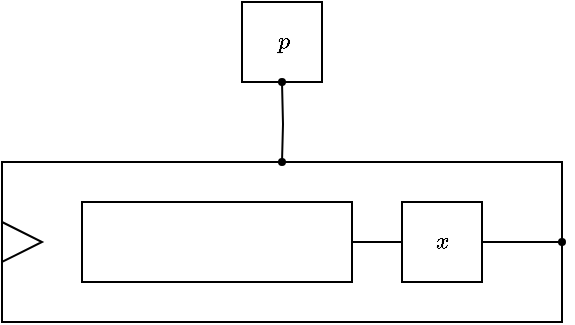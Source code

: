 <mxfile version="12.3.2" type="device" pages="1"><diagram id="PoPPIY2Wb3wSqr6sPwhv" name="Page-1"><mxGraphModel dx="496" dy="229" grid="1" gridSize="10" guides="1" tooltips="1" connect="1" arrows="1" fold="1" page="1" pageScale="1" pageWidth="600" pageHeight="240" background="none" math="1" shadow="0"><root><mxCell id="0"/><mxCell id="1" parent="0"/><mxCell id="wy5VnYfgSzdggbIT23ut-1" value="" style="group" vertex="1" connectable="0" parent="1"><mxGeometry x="160" y="40" width="280" height="160" as="geometry"/></mxCell><mxCell id="hj-fyfRAJuirk-NXl9N9-48" style="edgeStyle=orthogonalEdgeStyle;rounded=0;orthogonalLoop=1;jettySize=auto;html=1;exitX=0.5;exitY=0;exitDx=0;exitDy=0;startArrow=oval;startFill=1;fontSize=10;entryX=0.5;entryY=0;entryDx=0;entryDy=0;endSize=3;startSize=3;endArrow=oval;endFill=1;" parent="wy5VnYfgSzdggbIT23ut-1" target="hj-fyfRAJuirk-NXl9N9-17" edge="1"><mxGeometry relative="1" as="geometry"><mxPoint x="140" y="40" as="sourcePoint"/></mxGeometry></mxCell><mxCell id="hj-fyfRAJuirk-NXl9N9-17" value="" style="rounded=0;whiteSpace=wrap;html=1;align=center;fontSize=10;fillColor=none;" parent="wy5VnYfgSzdggbIT23ut-1" vertex="1"><mxGeometry y="80" width="280" height="80" as="geometry"/></mxCell><mxCell id="hj-fyfRAJuirk-NXl9N9-19" value="" style="triangle;whiteSpace=wrap;html=1;rounded=0;fontSize=10;" parent="wy5VnYfgSzdggbIT23ut-1" vertex="1"><mxGeometry y="110" width="20" height="20" as="geometry"/></mxCell><mxCell id="hj-fyfRAJuirk-NXl9N9-24" value="$$p$$" style="text;html=1;resizable=0;points=[];autosize=1;align=center;verticalAlign=middle;spacingTop=0;fontSize=10;spacing=0;" parent="wy5VnYfgSzdggbIT23ut-1" vertex="1"><mxGeometry x="130" y="10" width="20" height="20" as="geometry"/></mxCell><mxCell id="hj-fyfRAJuirk-NXl9N9-46" style="edgeStyle=orthogonalEdgeStyle;rounded=0;orthogonalLoop=1;jettySize=auto;html=1;exitX=1;exitY=0.5;exitDx=0;exitDy=0;entryX=1;entryY=0.5;entryDx=0;entryDy=0;startArrow=none;startFill=0;fontSize=10;startSize=3;endSize=3;endArrow=oval;endFill=1;" parent="wy5VnYfgSzdggbIT23ut-1" source="hj-fyfRAJuirk-NXl9N9-43" target="hj-fyfRAJuirk-NXl9N9-17" edge="1"><mxGeometry relative="1" as="geometry"><Array as="points"><mxPoint x="250" y="120"/><mxPoint x="250" y="120"/></Array></mxGeometry></mxCell><mxCell id="hj-fyfRAJuirk-NXl9N9-43" value="$$x$$" style="whiteSpace=wrap;html=1;aspect=fixed;rounded=0;fontSize=10;align=center;spacing=0;" parent="wy5VnYfgSzdggbIT23ut-1" vertex="1"><mxGeometry x="200" y="100" width="40" height="40" as="geometry"/></mxCell><mxCell id="hj-fyfRAJuirk-NXl9N9-51" value="" style="group" parent="wy5VnYfgSzdggbIT23ut-1" vertex="1" connectable="0"><mxGeometry x="40" y="100" width="135" height="40" as="geometry"/></mxCell><mxCell id="hj-fyfRAJuirk-NXl9N9-49" value="" style="group" parent="hj-fyfRAJuirk-NXl9N9-51" vertex="1" connectable="0"><mxGeometry width="135" height="40" as="geometry"/></mxCell><mxCell id="hj-fyfRAJuirk-NXl9N9-37" value="$$x=1$$" style="text;html=1;strokeColor=none;fillColor=none;align=left;verticalAlign=middle;whiteSpace=wrap;rounded=0;fontSize=10;spacing=0;" parent="hj-fyfRAJuirk-NXl9N9-49" vertex="1"><mxGeometry x="95" width="40" height="20" as="geometry"/></mxCell><mxCell id="hj-fyfRAJuirk-NXl9N9-36" value="$$x=0$$" style="text;html=1;strokeColor=none;fillColor=none;align=left;verticalAlign=middle;whiteSpace=wrap;rounded=0;fontSize=10;spacing=0;" parent="hj-fyfRAJuirk-NXl9N9-49" vertex="1"><mxGeometry x="95" y="20" width="40" height="20" as="geometry"/></mxCell><mxCell id="hj-fyfRAJuirk-NXl9N9-35" value="$$1-p,$$" style="text;html=1;strokeColor=none;fillColor=none;align=left;verticalAlign=middle;whiteSpace=wrap;rounded=0;fontSize=10;spacing=0;" parent="hj-fyfRAJuirk-NXl9N9-49" vertex="1"><mxGeometry x="60" y="20" width="35" height="20" as="geometry"/></mxCell><mxCell id="hj-fyfRAJuirk-NXl9N9-33" value="$$P(X)=\Bigg\{$$" style="text;html=1;strokeColor=none;fillColor=none;align=left;verticalAlign=middle;whiteSpace=wrap;rounded=0;fontSize=10;spacing=0;spacingTop=0;" parent="hj-fyfRAJuirk-NXl9N9-49" vertex="1"><mxGeometry width="60" height="40" as="geometry"/></mxCell><mxCell id="hj-fyfRAJuirk-NXl9N9-34" value="$$p,$$" style="text;html=1;strokeColor=none;fillColor=none;align=left;verticalAlign=middle;whiteSpace=wrap;rounded=0;fontSize=10;spacing=0;" parent="hj-fyfRAJuirk-NXl9N9-49" vertex="1"><mxGeometry x="60" width="20" height="20" as="geometry"/></mxCell><mxCell id="hj-fyfRAJuirk-NXl9N9-50" value="" style="rounded=0;whiteSpace=wrap;html=1;fontSize=10;align=left;" parent="hj-fyfRAJuirk-NXl9N9-49" vertex="1"><mxGeometry width="135" height="40" as="geometry"/></mxCell><mxCell id="hj-fyfRAJuirk-NXl9N9-52" style="edgeStyle=orthogonalEdgeStyle;rounded=0;orthogonalLoop=1;jettySize=auto;html=1;exitX=1;exitY=0.5;exitDx=0;exitDy=0;entryX=0;entryY=0.5;entryDx=0;entryDy=0;startArrow=none;startFill=0;fontSize=10;startSize=3;endSize=3;endArrow=none;endFill=0;" parent="wy5VnYfgSzdggbIT23ut-1" source="hj-fyfRAJuirk-NXl9N9-50" target="hj-fyfRAJuirk-NXl9N9-43" edge="1"><mxGeometry relative="1" as="geometry"/></mxCell><mxCell id="siWIHynuQ-8EFQM33KMR-2" value="" style="whiteSpace=wrap;html=1;aspect=fixed;fillColor=none;" parent="wy5VnYfgSzdggbIT23ut-1" vertex="1"><mxGeometry x="120" width="40" height="40" as="geometry"/></mxCell></root></mxGraphModel></diagram></mxfile>